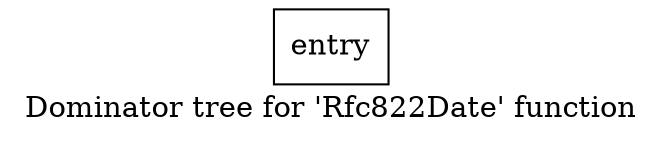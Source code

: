 digraph "Dominator tree for 'Rfc822Date' function" {
	label="Dominator tree for 'Rfc822Date' function";

	Node0xe301a0 [shape=record,label="{entry}"];
}
